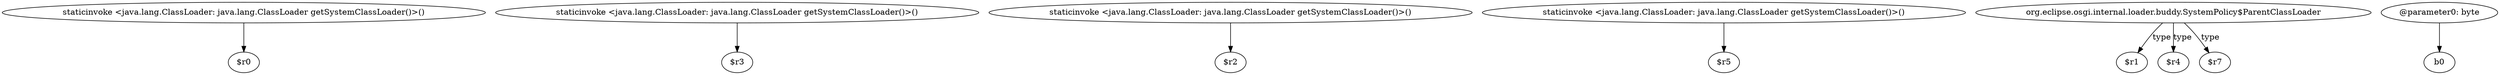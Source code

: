 digraph g {
0[label="staticinvoke <java.lang.ClassLoader: java.lang.ClassLoader getSystemClassLoader()>()"]
1[label="$r0"]
0->1[label=""]
2[label="staticinvoke <java.lang.ClassLoader: java.lang.ClassLoader getSystemClassLoader()>()"]
3[label="$r3"]
2->3[label=""]
4[label="staticinvoke <java.lang.ClassLoader: java.lang.ClassLoader getSystemClassLoader()>()"]
5[label="$r2"]
4->5[label=""]
6[label="staticinvoke <java.lang.ClassLoader: java.lang.ClassLoader getSystemClassLoader()>()"]
7[label="$r5"]
6->7[label=""]
8[label="org.eclipse.osgi.internal.loader.buddy.SystemPolicy$ParentClassLoader"]
9[label="$r1"]
8->9[label="type"]
10[label="@parameter0: byte"]
11[label="b0"]
10->11[label=""]
12[label="$r4"]
8->12[label="type"]
13[label="$r7"]
8->13[label="type"]
}